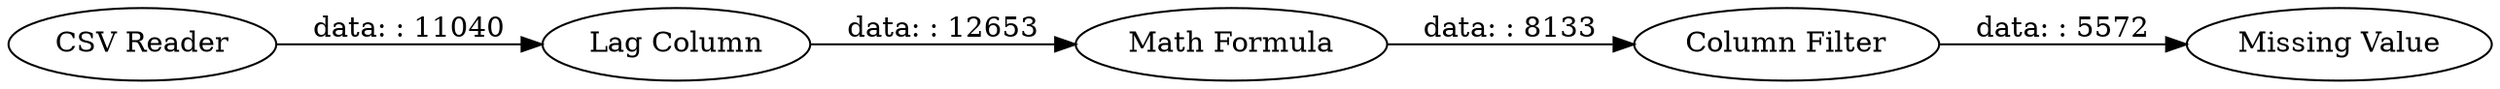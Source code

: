 digraph {
	"-269736231440824098_4" [label="Math Formula"]
	"-269736231440824098_1" [label="CSV Reader"]
	"-269736231440824098_5" [label="Missing Value"]
	"-269736231440824098_3" [label="Lag Column"]
	"-269736231440824098_6" [label="Column Filter"]
	"-269736231440824098_4" -> "-269736231440824098_6" [label="data: : 8133"]
	"-269736231440824098_3" -> "-269736231440824098_4" [label="data: : 12653"]
	"-269736231440824098_6" -> "-269736231440824098_5" [label="data: : 5572"]
	"-269736231440824098_1" -> "-269736231440824098_3" [label="data: : 11040"]
	rankdir=LR
}
